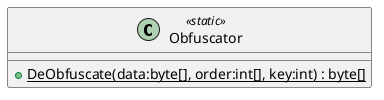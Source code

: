 @startuml
class Obfuscator <<static>> {
    + {static} DeObfuscate(data:byte[], order:int[], key:int) : byte[]
}
@enduml
